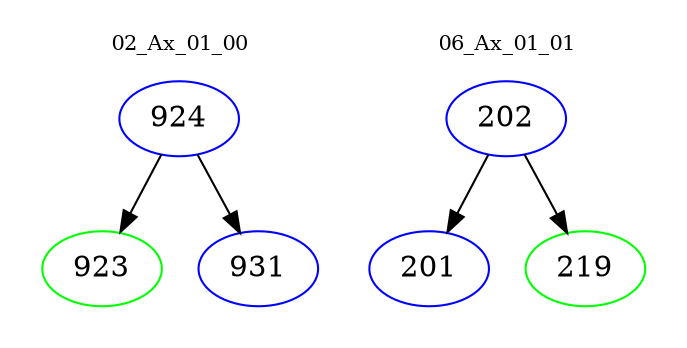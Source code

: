 digraph{
subgraph cluster_0 {
color = white
label = "02_Ax_01_00";
fontsize=10;
T0_924 [label="924", color="blue"]
T0_924 -> T0_923 [color="black"]
T0_923 [label="923", color="green"]
T0_924 -> T0_931 [color="black"]
T0_931 [label="931", color="blue"]
}
subgraph cluster_1 {
color = white
label = "06_Ax_01_01";
fontsize=10;
T1_202 [label="202", color="blue"]
T1_202 -> T1_201 [color="black"]
T1_201 [label="201", color="blue"]
T1_202 -> T1_219 [color="black"]
T1_219 [label="219", color="green"]
}
}
